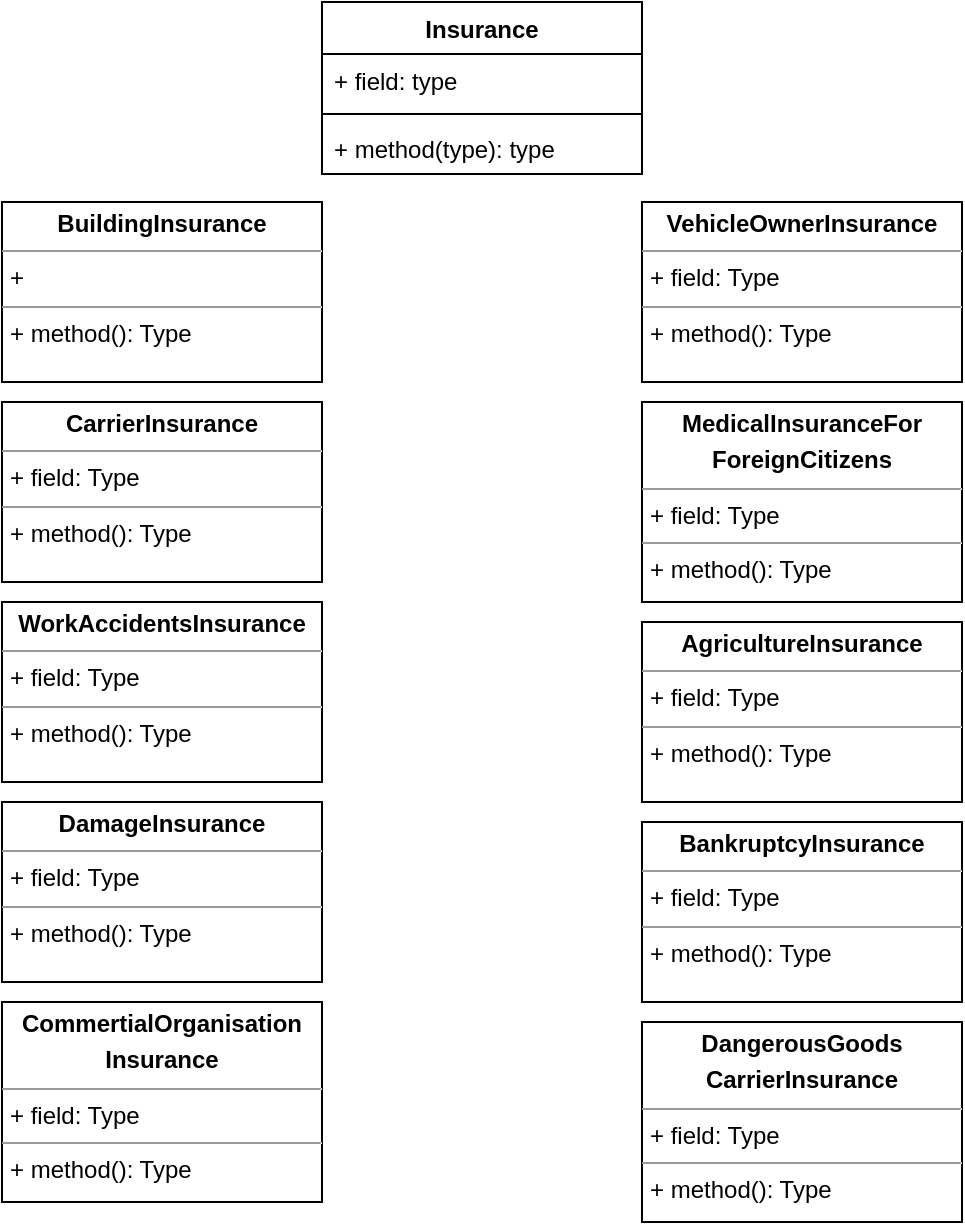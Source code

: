 <mxfile version="16.0.0" type="github">
  <diagram id="C5RBs43oDa-KdzZeNtuy" name="Page-1">
    <mxGraphModel dx="593" dy="752" grid="1" gridSize="10" guides="1" tooltips="1" connect="1" arrows="1" fold="1" page="1" pageScale="1" pageWidth="827" pageHeight="1169" math="0" shadow="0">
      <root>
        <mxCell id="WIyWlLk6GJQsqaUBKTNV-0" />
        <mxCell id="WIyWlLk6GJQsqaUBKTNV-1" parent="WIyWlLk6GJQsqaUBKTNV-0" />
        <mxCell id="QrEym0cReETn91P5d-M8-0" value="Insurance" style="swimlane;fontStyle=1;align=center;verticalAlign=top;childLayout=stackLayout;horizontal=1;startSize=26;horizontalStack=0;resizeParent=1;resizeParentMax=0;resizeLast=0;collapsible=1;marginBottom=0;" vertex="1" parent="WIyWlLk6GJQsqaUBKTNV-1">
          <mxGeometry x="350" y="100" width="160" height="86" as="geometry" />
        </mxCell>
        <mxCell id="QrEym0cReETn91P5d-M8-1" value="+ field: type" style="text;strokeColor=none;fillColor=none;align=left;verticalAlign=top;spacingLeft=4;spacingRight=4;overflow=hidden;rotatable=0;points=[[0,0.5],[1,0.5]];portConstraint=eastwest;" vertex="1" parent="QrEym0cReETn91P5d-M8-0">
          <mxGeometry y="26" width="160" height="26" as="geometry" />
        </mxCell>
        <mxCell id="QrEym0cReETn91P5d-M8-2" value="" style="line;strokeWidth=1;fillColor=none;align=left;verticalAlign=middle;spacingTop=-1;spacingLeft=3;spacingRight=3;rotatable=0;labelPosition=right;points=[];portConstraint=eastwest;" vertex="1" parent="QrEym0cReETn91P5d-M8-0">
          <mxGeometry y="52" width="160" height="8" as="geometry" />
        </mxCell>
        <mxCell id="QrEym0cReETn91P5d-M8-3" value="+ method(type): type" style="text;strokeColor=none;fillColor=none;align=left;verticalAlign=top;spacingLeft=4;spacingRight=4;overflow=hidden;rotatable=0;points=[[0,0.5],[1,0.5]];portConstraint=eastwest;" vertex="1" parent="QrEym0cReETn91P5d-M8-0">
          <mxGeometry y="60" width="160" height="26" as="geometry" />
        </mxCell>
        <mxCell id="QrEym0cReETn91P5d-M8-4" value="&lt;p style=&quot;margin: 0px ; margin-top: 4px ; text-align: center&quot;&gt;&lt;b&gt;BuildingInsurance&lt;/b&gt;&lt;/p&gt;&lt;hr size=&quot;1&quot;&gt;&lt;p style=&quot;margin: 0px ; margin-left: 4px&quot;&gt;+&amp;nbsp;&lt;/p&gt;&lt;hr size=&quot;1&quot;&gt;&lt;p style=&quot;margin: 0px ; margin-left: 4px&quot;&gt;+ method(): Type&lt;/p&gt;" style="verticalAlign=top;align=left;overflow=fill;fontSize=12;fontFamily=Helvetica;html=1;" vertex="1" parent="WIyWlLk6GJQsqaUBKTNV-1">
          <mxGeometry x="190" y="200" width="160" height="90" as="geometry" />
        </mxCell>
        <mxCell id="QrEym0cReETn91P5d-M8-5" value="&lt;p style=&quot;margin: 0px ; margin-top: 4px ; text-align: center&quot;&gt;&lt;b&gt;VehicleOwnerInsurance&lt;/b&gt;&lt;/p&gt;&lt;hr size=&quot;1&quot;&gt;&lt;p style=&quot;margin: 0px ; margin-left: 4px&quot;&gt;+ field: Type&lt;/p&gt;&lt;hr size=&quot;1&quot;&gt;&lt;p style=&quot;margin: 0px ; margin-left: 4px&quot;&gt;+ method(): Type&lt;/p&gt;" style="verticalAlign=top;align=left;overflow=fill;fontSize=12;fontFamily=Helvetica;html=1;" vertex="1" parent="WIyWlLk6GJQsqaUBKTNV-1">
          <mxGeometry x="510" y="200" width="160" height="90" as="geometry" />
        </mxCell>
        <mxCell id="QrEym0cReETn91P5d-M8-6" value="&lt;p style=&quot;margin: 0px ; margin-top: 4px ; text-align: center&quot;&gt;&lt;b&gt;CarrierInsurance&lt;/b&gt;&lt;/p&gt;&lt;hr size=&quot;1&quot;&gt;&lt;p style=&quot;margin: 0px ; margin-left: 4px&quot;&gt;+ field: Type&lt;/p&gt;&lt;hr size=&quot;1&quot;&gt;&lt;p style=&quot;margin: 0px ; margin-left: 4px&quot;&gt;+ method(): Type&lt;/p&gt;" style="verticalAlign=top;align=left;overflow=fill;fontSize=12;fontFamily=Helvetica;html=1;" vertex="1" parent="WIyWlLk6GJQsqaUBKTNV-1">
          <mxGeometry x="190" y="300" width="160" height="90" as="geometry" />
        </mxCell>
        <mxCell id="QrEym0cReETn91P5d-M8-7" value="&lt;p style=&quot;margin: 0px ; margin-top: 4px ; text-align: center&quot;&gt;&lt;b&gt;MedicalInsuranceFor&lt;/b&gt;&lt;/p&gt;&lt;p style=&quot;margin: 0px ; margin-top: 4px ; text-align: center&quot;&gt;&lt;b&gt;ForeignCitizens&lt;/b&gt;&lt;/p&gt;&lt;hr size=&quot;1&quot;&gt;&lt;p style=&quot;margin: 0px ; margin-left: 4px&quot;&gt;+ field: Type&lt;/p&gt;&lt;hr size=&quot;1&quot;&gt;&lt;p style=&quot;margin: 0px ; margin-left: 4px&quot;&gt;+ method(): Type&lt;/p&gt;" style="verticalAlign=top;align=left;overflow=fill;fontSize=12;fontFamily=Helvetica;html=1;" vertex="1" parent="WIyWlLk6GJQsqaUBKTNV-1">
          <mxGeometry x="510" y="300" width="160" height="100" as="geometry" />
        </mxCell>
        <mxCell id="QrEym0cReETn91P5d-M8-8" value="&lt;p style=&quot;margin: 0px ; margin-top: 4px ; text-align: center&quot;&gt;&lt;b&gt;CommertialOrganisation&lt;/b&gt;&lt;/p&gt;&lt;p style=&quot;margin: 0px ; margin-top: 4px ; text-align: center&quot;&gt;&lt;b&gt;Insurance&lt;/b&gt;&lt;/p&gt;&lt;hr size=&quot;1&quot;&gt;&lt;p style=&quot;margin: 0px ; margin-left: 4px&quot;&gt;+ field: Type&lt;/p&gt;&lt;hr size=&quot;1&quot;&gt;&lt;p style=&quot;margin: 0px ; margin-left: 4px&quot;&gt;+ method(): Type&lt;/p&gt;" style="verticalAlign=top;align=left;overflow=fill;fontSize=12;fontFamily=Helvetica;html=1;" vertex="1" parent="WIyWlLk6GJQsqaUBKTNV-1">
          <mxGeometry x="190" y="600" width="160" height="100" as="geometry" />
        </mxCell>
        <mxCell id="QrEym0cReETn91P5d-M8-9" value="&lt;p style=&quot;margin: 0px ; margin-top: 4px ; text-align: center&quot;&gt;&lt;b&gt;AgricultureInsurance&lt;/b&gt;&lt;/p&gt;&lt;hr size=&quot;1&quot;&gt;&lt;p style=&quot;margin: 0px ; margin-left: 4px&quot;&gt;+ field: Type&lt;/p&gt;&lt;hr size=&quot;1&quot;&gt;&lt;p style=&quot;margin: 0px ; margin-left: 4px&quot;&gt;+ method(): Type&lt;/p&gt;" style="verticalAlign=top;align=left;overflow=fill;fontSize=12;fontFamily=Helvetica;html=1;" vertex="1" parent="WIyWlLk6GJQsqaUBKTNV-1">
          <mxGeometry x="510" y="410" width="160" height="90" as="geometry" />
        </mxCell>
        <mxCell id="QrEym0cReETn91P5d-M8-10" value="&lt;p style=&quot;margin: 0px ; margin-top: 4px ; text-align: center&quot;&gt;&lt;b&gt;DamageInsurance&lt;/b&gt;&lt;/p&gt;&lt;hr size=&quot;1&quot;&gt;&lt;p style=&quot;margin: 0px ; margin-left: 4px&quot;&gt;+ field: Type&lt;/p&gt;&lt;hr size=&quot;1&quot;&gt;&lt;p style=&quot;margin: 0px ; margin-left: 4px&quot;&gt;+ method(): Type&lt;/p&gt;" style="verticalAlign=top;align=left;overflow=fill;fontSize=12;fontFamily=Helvetica;html=1;" vertex="1" parent="WIyWlLk6GJQsqaUBKTNV-1">
          <mxGeometry x="190" y="500" width="160" height="90" as="geometry" />
        </mxCell>
        <mxCell id="QrEym0cReETn91P5d-M8-11" value="&lt;p style=&quot;margin: 0px ; margin-top: 4px ; text-align: center&quot;&gt;&lt;b&gt;BankruptcyInsurance&lt;/b&gt;&lt;/p&gt;&lt;hr size=&quot;1&quot;&gt;&lt;p style=&quot;margin: 0px ; margin-left: 4px&quot;&gt;+ field: Type&lt;/p&gt;&lt;hr size=&quot;1&quot;&gt;&lt;p style=&quot;margin: 0px ; margin-left: 4px&quot;&gt;+ method(): Type&lt;/p&gt;" style="verticalAlign=top;align=left;overflow=fill;fontSize=12;fontFamily=Helvetica;html=1;" vertex="1" parent="WIyWlLk6GJQsqaUBKTNV-1">
          <mxGeometry x="510" y="510" width="160" height="90" as="geometry" />
        </mxCell>
        <mxCell id="QrEym0cReETn91P5d-M8-12" value="&lt;p style=&quot;margin: 0px ; margin-top: 4px ; text-align: center&quot;&gt;&lt;b&gt;WorkAccidentsInsurance&lt;/b&gt;&lt;/p&gt;&lt;hr size=&quot;1&quot;&gt;&lt;p style=&quot;margin: 0px ; margin-left: 4px&quot;&gt;+ field: Type&lt;/p&gt;&lt;hr size=&quot;1&quot;&gt;&lt;p style=&quot;margin: 0px ; margin-left: 4px&quot;&gt;+ method(): Type&lt;/p&gt;" style="verticalAlign=top;align=left;overflow=fill;fontSize=12;fontFamily=Helvetica;html=1;" vertex="1" parent="WIyWlLk6GJQsqaUBKTNV-1">
          <mxGeometry x="190" y="400" width="160" height="90" as="geometry" />
        </mxCell>
        <mxCell id="QrEym0cReETn91P5d-M8-13" value="&lt;p style=&quot;margin: 0px ; margin-top: 4px ; text-align: center&quot;&gt;&lt;b&gt;DangerousGoods&lt;/b&gt;&lt;/p&gt;&lt;p style=&quot;margin: 0px ; margin-top: 4px ; text-align: center&quot;&gt;&lt;b&gt;CarrierInsurance&lt;/b&gt;&lt;/p&gt;&lt;hr size=&quot;1&quot;&gt;&lt;p style=&quot;margin: 0px ; margin-left: 4px&quot;&gt;+ field: Type&lt;/p&gt;&lt;hr size=&quot;1&quot;&gt;&lt;p style=&quot;margin: 0px ; margin-left: 4px&quot;&gt;+ method(): Type&lt;/p&gt;" style="verticalAlign=top;align=left;overflow=fill;fontSize=12;fontFamily=Helvetica;html=1;" vertex="1" parent="WIyWlLk6GJQsqaUBKTNV-1">
          <mxGeometry x="510" y="610" width="160" height="100" as="geometry" />
        </mxCell>
      </root>
    </mxGraphModel>
  </diagram>
</mxfile>
